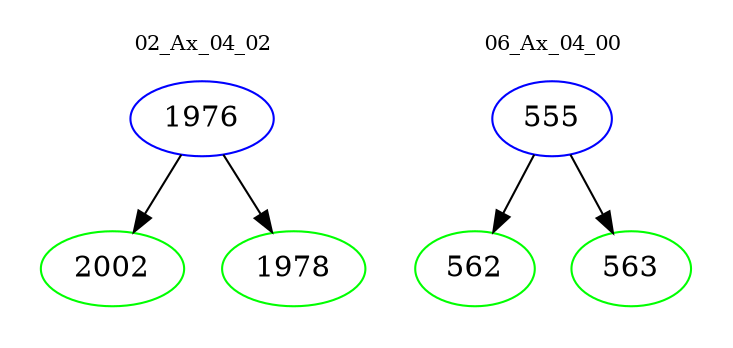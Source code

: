 digraph{
subgraph cluster_0 {
color = white
label = "02_Ax_04_02";
fontsize=10;
T0_1976 [label="1976", color="blue"]
T0_1976 -> T0_2002 [color="black"]
T0_2002 [label="2002", color="green"]
T0_1976 -> T0_1978 [color="black"]
T0_1978 [label="1978", color="green"]
}
subgraph cluster_1 {
color = white
label = "06_Ax_04_00";
fontsize=10;
T1_555 [label="555", color="blue"]
T1_555 -> T1_562 [color="black"]
T1_562 [label="562", color="green"]
T1_555 -> T1_563 [color="black"]
T1_563 [label="563", color="green"]
}
}
